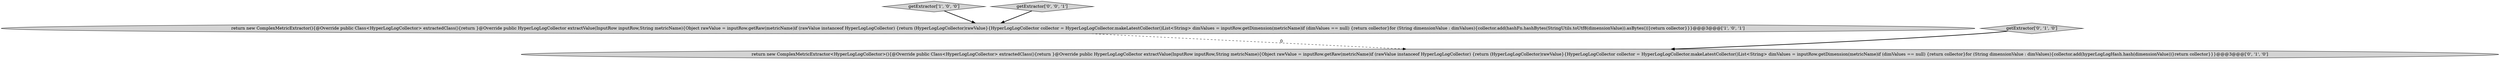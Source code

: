 digraph {
0 [style = filled, label = "getExtractor['1', '0', '0']", fillcolor = lightgray, shape = diamond image = "AAA0AAABBB1BBB"];
2 [style = filled, label = "return new ComplexMetricExtractor<HyperLogLogCollector>(){@Override public Class<HyperLogLogCollector> extractedClass(){return }@Override public HyperLogLogCollector extractValue(InputRow inputRow,String metricName){Object rawValue = inputRow.getRaw(metricName)if (rawValue instanceof HyperLogLogCollector) {return (HyperLogLogCollector)rawValue}{HyperLogLogCollector collector = HyperLogLogCollector.makeLatestCollector()List<String> dimValues = inputRow.getDimension(metricName)if (dimValues == null) {return collector}for (String dimensionValue : dimValues){collector.add(hyperLogLogHash.hash(dimensionValue))}return collector}}}@@@3@@@['0', '1', '0']", fillcolor = lightgray, shape = ellipse image = "AAA1AAABBB2BBB"];
3 [style = filled, label = "getExtractor['0', '1', '0']", fillcolor = lightgray, shape = diamond image = "AAA0AAABBB2BBB"];
4 [style = filled, label = "getExtractor['0', '0', '1']", fillcolor = lightgray, shape = diamond image = "AAA0AAABBB3BBB"];
1 [style = filled, label = "return new ComplexMetricExtractor(){@Override public Class<HyperLogLogCollector> extractedClass(){return }@Override public HyperLogLogCollector extractValue(InputRow inputRow,String metricName){Object rawValue = inputRow.getRaw(metricName)if (rawValue instanceof HyperLogLogCollector) {return (HyperLogLogCollector)rawValue}{HyperLogLogCollector collector = HyperLogLogCollector.makeLatestCollector()List<String> dimValues = inputRow.getDimension(metricName)if (dimValues == null) {return collector}for (String dimensionValue : dimValues){collector.add(hashFn.hashBytes(StringUtils.toUtf8(dimensionValue)).asBytes())}return collector}}}@@@3@@@['1', '0', '1']", fillcolor = lightgray, shape = ellipse image = "AAA0AAABBB1BBB"];
1->2 [style = dashed, label="0"];
4->1 [style = bold, label=""];
3->2 [style = bold, label=""];
0->1 [style = bold, label=""];
}
